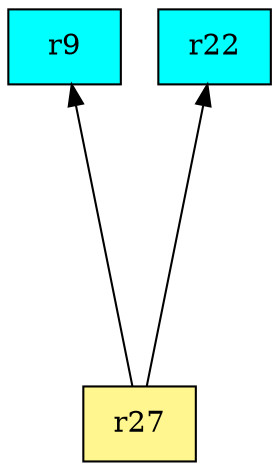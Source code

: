 digraph G {
rankdir=BT;ranksep="2.0";
"r9" [shape=record,fillcolor=cyan,style=filled,label="{r9}"];
"r27" [shape=record,fillcolor=khaki1,style=filled,label="{r27}"];
"r22" [shape=record,fillcolor=cyan,style=filled,label="{r22}"];
"r27" -> "r9"
"r27" -> "r22"
}